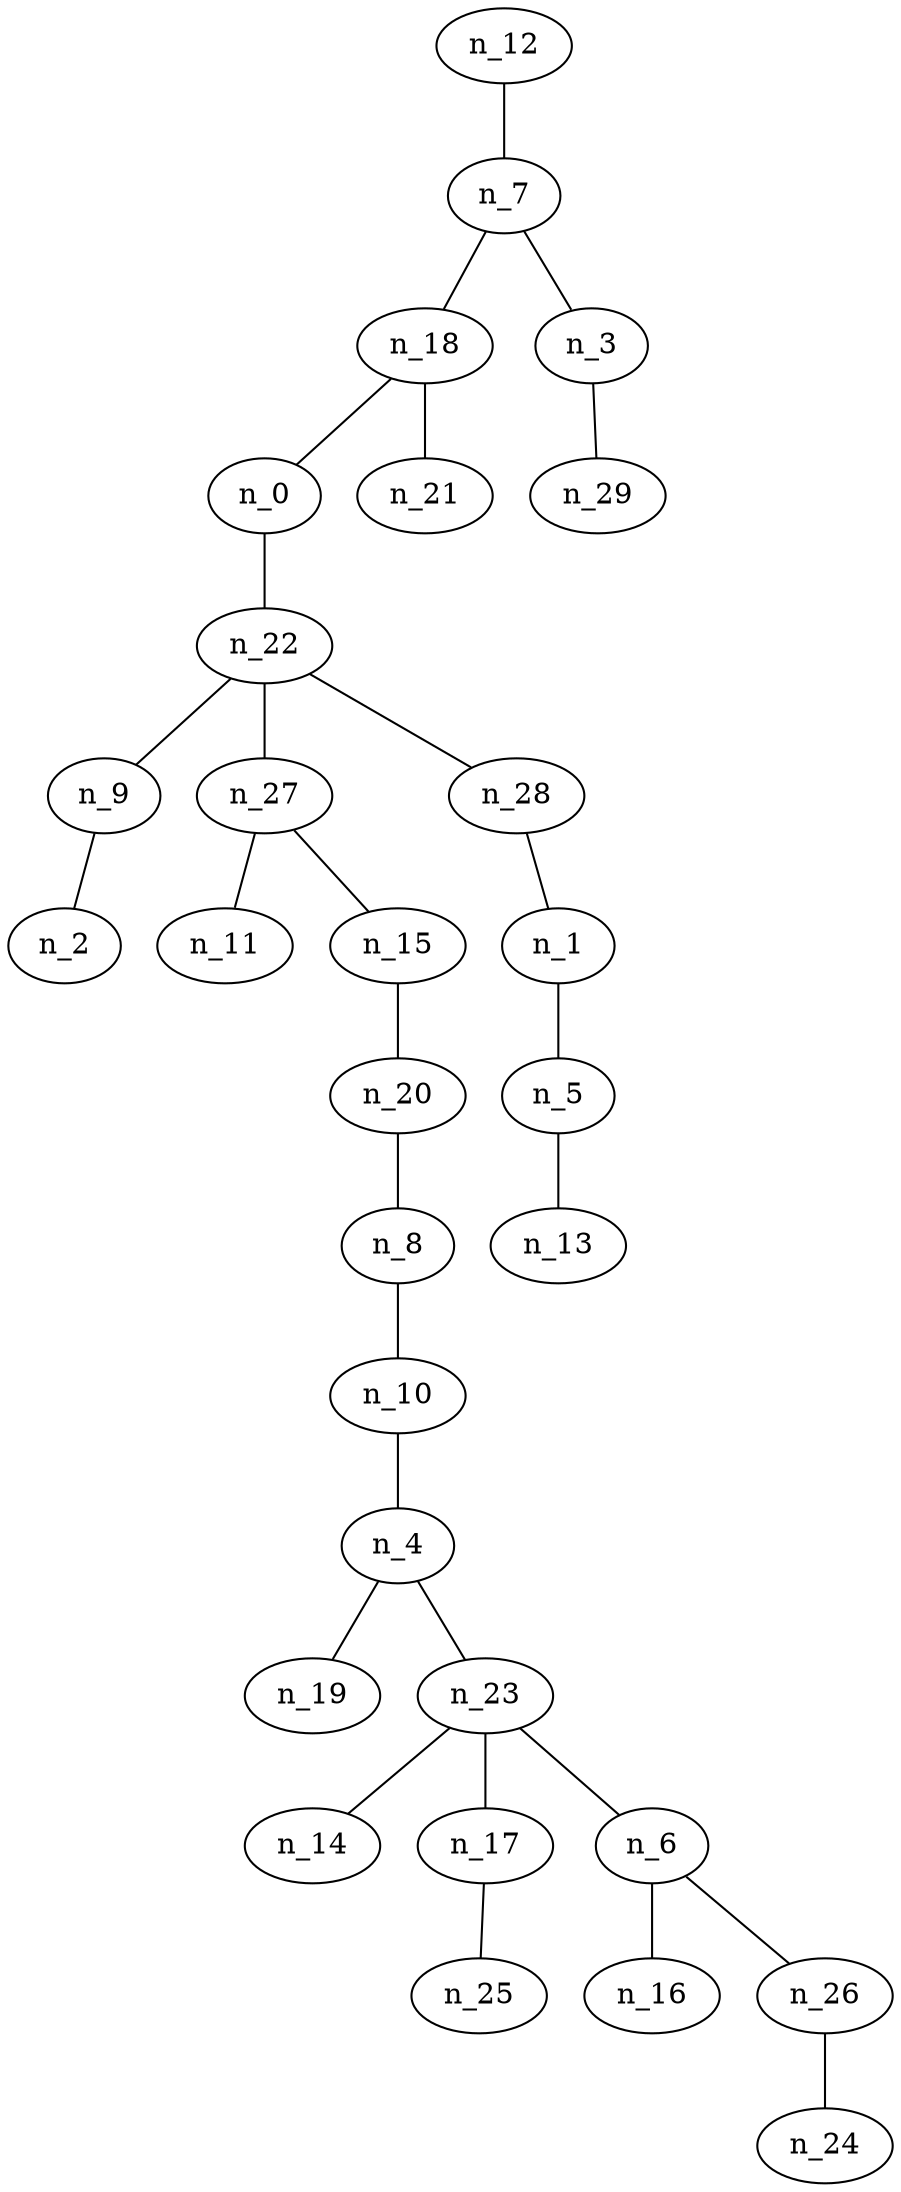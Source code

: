 graph grafoGeografico_30_30_Prim  {
n_12;
n_7;
n_18;
n_0;
n_22;
n_9;
n_27;
n_11;
n_15;
n_28;
n_1;
n_5;
n_21;
n_3;
n_29;
n_20;
n_8;
n_10;
n_4;
n_19;
n_23;
n_14;
n_17;
n_25;
n_6;
n_16;
n_26;
n_24;
n_13;
n_2;
n_12 -- n_7;
n_7 -- n_18;
n_18 -- n_0;
n_0 -- n_22;
n_22 -- n_9;
n_22 -- n_27;
n_27 -- n_11;
n_27 -- n_15;
n_22 -- n_28;
n_28 -- n_1;
n_1 -- n_5;
n_18 -- n_21;
n_7 -- n_3;
n_3 -- n_29;
n_15 -- n_20;
n_20 -- n_8;
n_8 -- n_10;
n_10 -- n_4;
n_4 -- n_19;
n_4 -- n_23;
n_23 -- n_14;
n_23 -- n_17;
n_17 -- n_25;
n_23 -- n_6;
n_6 -- n_16;
n_6 -- n_26;
n_26 -- n_24;
n_5 -- n_13;
n_9 -- n_2;
}